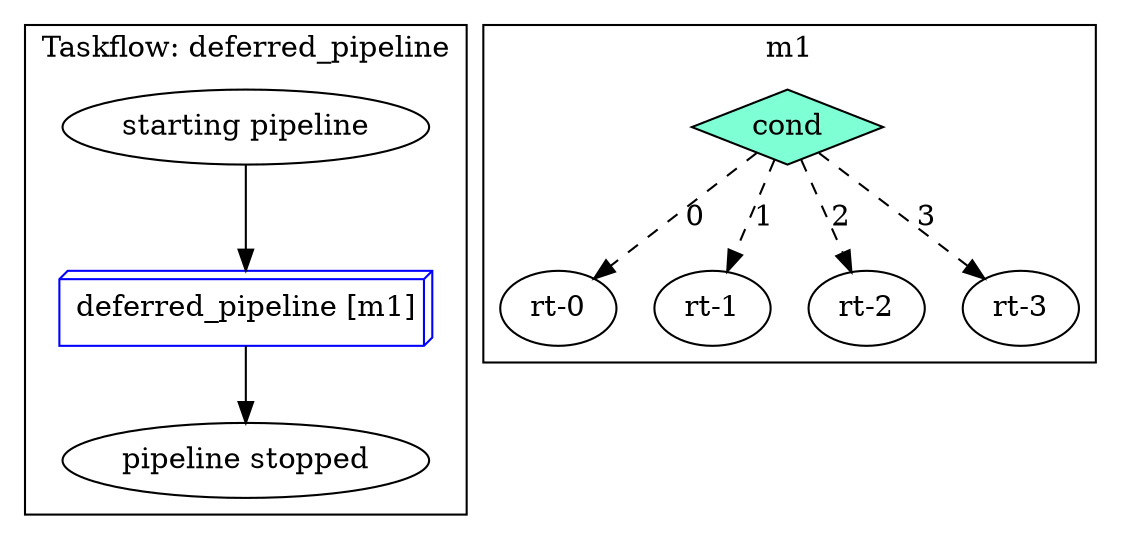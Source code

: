 digraph Taskflow {
subgraph cluster_p0x7ff7bc0a1b68 {
label="Taskflow: deferred_pipeline";
p0x7fb9e0965c00[label="starting pipeline" ];
p0x7fb9e0965c00 -> p0x7fb9e0965e20;
p0x7fb9e0965e20[shape=box3d, color=blue, label="deferred_pipeline [m1]"];
p0x7fb9e0965e20->p0x7fb9e09659e0;
p0x7fb9e09659e0[label="pipeline stopped" ];
}
subgraph cluster_p0x7ff7bc0a1460 {
label="m1";
p0x7fb9e0961f70[label="cond" shape=diamond color=black fillcolor=aquamarine style=filled];
p0x7fb9e0961f70 -> p0x7fb9e0961b30 [style=dashed label="0"];
p0x7fb9e0961f70 -> p0x7fb9e0961c40 [style=dashed label="1"];
p0x7fb9e0961f70 -> p0x7fb9e0961d50 [style=dashed label="2"];
p0x7fb9e0961f70 -> p0x7fb9e0961e60 [style=dashed label="3"];
p0x7fb9e0961b30[label="rt-0" ];
p0x7fb9e0961c40[label="rt-1" ];
p0x7fb9e0961d50[label="rt-2" ];
p0x7fb9e0961e60[label="rt-3" ];
}
}
